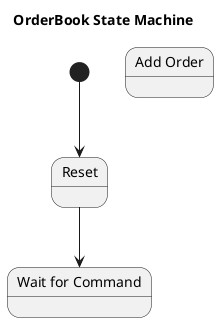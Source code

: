 @startuml OrderBook State Machine

title OrderBook State Machine

/'
Input Signals
  OrderBook.Command
  Reset
  OrderBook.Command.Valid
  Ready.For.OrderBook.Result
Output Signals
  OrderBook.Result
  OrderBook.Result.Valid
  Ready.For.OrderBook.Command
Signals
'/

state "Reset" as Reset
state "Wait for Command" as Wait
state "Add Order" as Add_Order



[*] --> Reset
Reset --> Wait

'state "Read Sequenced Unit Header" as Rsuh: Read 8 bytes
'state "Read Sequenced Unit Header" as Rsuh: Save Hdr Length
'state "Read Sequenced Unit Header" as Rsuh: Hdr Length = (msg_buffer[0] << 8 | msg_buffer[1])
'Rsuh --> Rmsg : Read 2 bytes

/'
state "Read Message Type and Length" as Rmsg: Message Length = msg_buffer[0]
state "Read Message Type and Length" as Rmsg: Message Type = msg_buffer[1]
Rmsg --> Read_Time
Read_Time --> Save_Time
Save_Time -> Rmsg
Rmsg --> Read_Add_Order
Read_Add_Order --> SOO
Rmsg --> Read_Order_Executed
Read_Order_Executed --> SOO
Rmsg --> Read_Reduce_Size
Read_Reduce_Size --> SOO
Rmsg --> Read_Modify_Order
Read_Modify_Order --> SOO
Rmsg --> Read_Delete_Order
Read_Delete_Order --> SOO

SOO -> Rmsg

state "Read Time" as Read_Time: seconds since midnight (4 bytes)
state "Read Time" as Read_Time: Time = (msg_buffer[0] << 24) | (msg_buffer[1] << 16) |
state "Read Time" as Read_Time:     (msg_buffer[2] << 8) | (msg_buffer[3])

state "Read Add Order" as Read_Add_Order: 3 sub-types
state "Read Add Order" as Read_Add_Order: Add Order (long)
state "Read Add Order" as Read_Add_Order: Add Order (short)
state "Read Add Order" as Read_Add_Order: Add Order (expanded)

state "Read Order Executed" as Read_Order_Executed: 2 sub-types
state "Read Order Executed" as Read_Order_Executed: Order Executed 
state "Read Order Executed" as Read_Order_Executed: Order Executed at Price/Size

state "Read Reduce Size" as Read_Reduce_Size: 2 sub-types
state "Read Reduce Size" as Read_Reduce_Size: Reduce Size (short)
state "Read Reduce Size" as Read_Reduce_Size: Reduce Size (long)

state "Read Modify Order" as Read_Modify_Order: 2 sub-types
state "Read Modify Order" as Read_Modify_Order: Modify (short)
state "Read Modify Order" as Read_Modify_Order: Modify (long)

state "Save/Reset Time" as Save_Time: Reset clock
state "Send to Order Book" as SOO: Send normalized format to Order Book

SOO --> [*]
'/

'state ProcessingTask {
'  [*] --> long1
'  long1 --> ProcessData : Enough Data
'}
'ProcessingTask -> [*]
@enduml